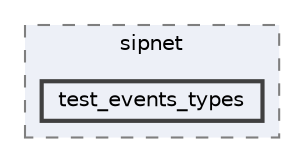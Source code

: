 digraph "test_events_types"
{
 // LATEX_PDF_SIZE
  bgcolor="transparent";
  edge [fontname=Helvetica,fontsize=10,labelfontname=Helvetica,labelfontsize=10];
  node [fontname=Helvetica,fontsize=10,shape=box,height=0.2,width=0.4];
  compound=true
  subgraph clusterdir_8339345384de966eb2453ef826c7d09c {
    graph [ bgcolor="#edf0f7", pencolor="grey50", label="sipnet", fontname=Helvetica,fontsize=10 style="filled,dashed", URL="dir_8339345384de966eb2453ef826c7d09c.html",tooltip=""]
  dir_4cdde421af4639dbe046b7d72209a8c3 [label="test_events_types", fillcolor="#edf0f7", color="grey25", style="filled,bold", URL="dir_4cdde421af4639dbe046b7d72209a8c3.html",tooltip=""];
  }
}
